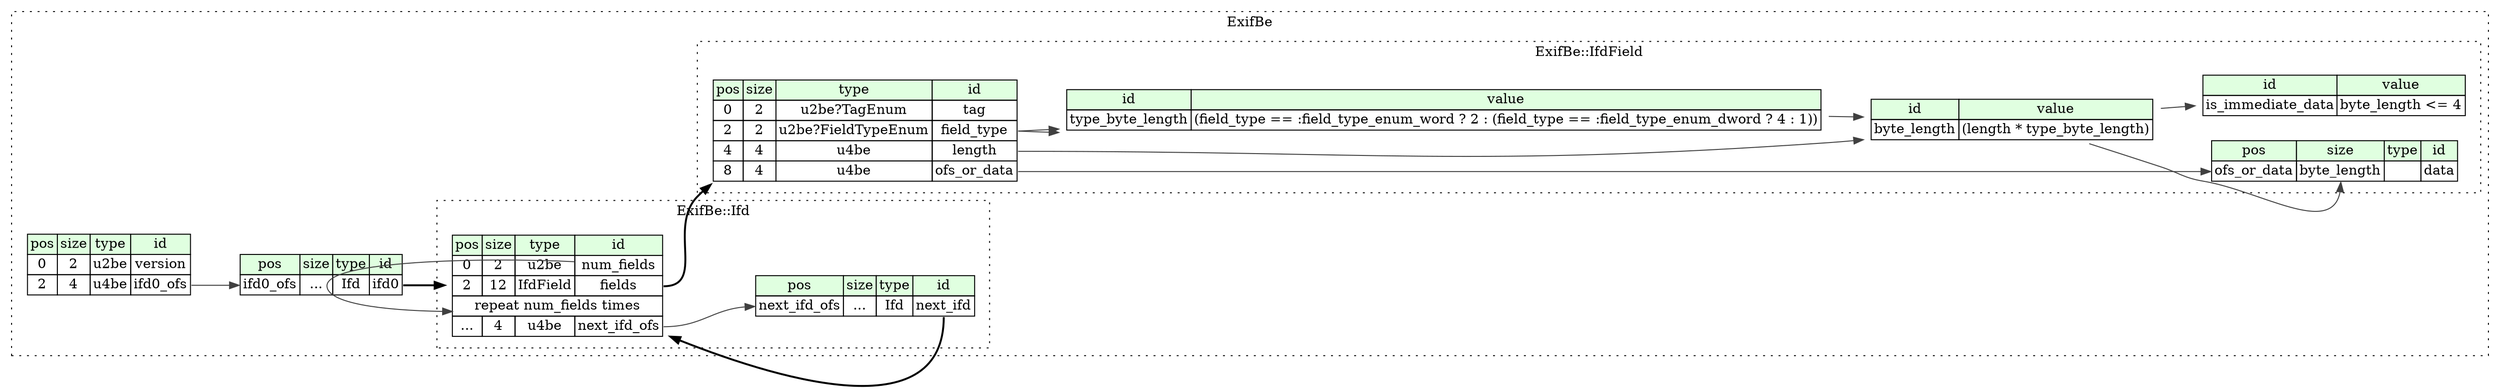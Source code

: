 digraph {
	rankdir=LR;
	node [shape=plaintext];
	subgraph cluster__exif_be {
		label="ExifBe";
		graph[style=dotted];

		exif_be__seq [label=<<TABLE BORDER="0" CELLBORDER="1" CELLSPACING="0">
			<TR><TD BGCOLOR="#E0FFE0">pos</TD><TD BGCOLOR="#E0FFE0">size</TD><TD BGCOLOR="#E0FFE0">type</TD><TD BGCOLOR="#E0FFE0">id</TD></TR>
			<TR><TD PORT="version_pos">0</TD><TD PORT="version_size">2</TD><TD>u2be</TD><TD PORT="version_type">version</TD></TR>
			<TR><TD PORT="ifd0_ofs_pos">2</TD><TD PORT="ifd0_ofs_size">4</TD><TD>u4be</TD><TD PORT="ifd0_ofs_type">ifd0_ofs</TD></TR>
		</TABLE>>];
		exif_be__inst__ifd0 [label=<<TABLE BORDER="0" CELLBORDER="1" CELLSPACING="0">
			<TR><TD BGCOLOR="#E0FFE0">pos</TD><TD BGCOLOR="#E0FFE0">size</TD><TD BGCOLOR="#E0FFE0">type</TD><TD BGCOLOR="#E0FFE0">id</TD></TR>
			<TR><TD PORT="ifd0_pos">ifd0_ofs</TD><TD PORT="ifd0_size">...</TD><TD>Ifd</TD><TD PORT="ifd0_type">ifd0</TD></TR>
		</TABLE>>];
		subgraph cluster__ifd {
			label="ExifBe::Ifd";
			graph[style=dotted];

			ifd__seq [label=<<TABLE BORDER="0" CELLBORDER="1" CELLSPACING="0">
				<TR><TD BGCOLOR="#E0FFE0">pos</TD><TD BGCOLOR="#E0FFE0">size</TD><TD BGCOLOR="#E0FFE0">type</TD><TD BGCOLOR="#E0FFE0">id</TD></TR>
				<TR><TD PORT="num_fields_pos">0</TD><TD PORT="num_fields_size">2</TD><TD>u2be</TD><TD PORT="num_fields_type">num_fields</TD></TR>
				<TR><TD PORT="fields_pos">2</TD><TD PORT="fields_size">12</TD><TD>IfdField</TD><TD PORT="fields_type">fields</TD></TR>
				<TR><TD COLSPAN="4" PORT="fields__repeat">repeat num_fields times</TD></TR>
				<TR><TD PORT="next_ifd_ofs_pos">...</TD><TD PORT="next_ifd_ofs_size">4</TD><TD>u4be</TD><TD PORT="next_ifd_ofs_type">next_ifd_ofs</TD></TR>
			</TABLE>>];
			ifd__inst__next_ifd [label=<<TABLE BORDER="0" CELLBORDER="1" CELLSPACING="0">
				<TR><TD BGCOLOR="#E0FFE0">pos</TD><TD BGCOLOR="#E0FFE0">size</TD><TD BGCOLOR="#E0FFE0">type</TD><TD BGCOLOR="#E0FFE0">id</TD></TR>
				<TR><TD PORT="next_ifd_pos">next_ifd_ofs</TD><TD PORT="next_ifd_size">...</TD><TD>Ifd</TD><TD PORT="next_ifd_type">next_ifd</TD></TR>
			</TABLE>>];
		}
		subgraph cluster__ifd_field {
			label="ExifBe::IfdField";
			graph[style=dotted];

			ifd_field__seq [label=<<TABLE BORDER="0" CELLBORDER="1" CELLSPACING="0">
				<TR><TD BGCOLOR="#E0FFE0">pos</TD><TD BGCOLOR="#E0FFE0">size</TD><TD BGCOLOR="#E0FFE0">type</TD><TD BGCOLOR="#E0FFE0">id</TD></TR>
				<TR><TD PORT="tag_pos">0</TD><TD PORT="tag_size">2</TD><TD>u2be?TagEnum</TD><TD PORT="tag_type">tag</TD></TR>
				<TR><TD PORT="field_type_pos">2</TD><TD PORT="field_type_size">2</TD><TD>u2be?FieldTypeEnum</TD><TD PORT="field_type_type">field_type</TD></TR>
				<TR><TD PORT="length_pos">4</TD><TD PORT="length_size">4</TD><TD>u4be</TD><TD PORT="length_type">length</TD></TR>
				<TR><TD PORT="ofs_or_data_pos">8</TD><TD PORT="ofs_or_data_size">4</TD><TD>u4be</TD><TD PORT="ofs_or_data_type">ofs_or_data</TD></TR>
			</TABLE>>];
			ifd_field__inst__type_byte_length [label=<<TABLE BORDER="0" CELLBORDER="1" CELLSPACING="0">
				<TR><TD BGCOLOR="#E0FFE0">id</TD><TD BGCOLOR="#E0FFE0">value</TD></TR>
				<TR><TD>type_byte_length</TD><TD>(field_type == :field_type_enum_word ? 2 : (field_type == :field_type_enum_dword ? 4 : 1))</TD></TR>
			</TABLE>>];
			ifd_field__inst__byte_length [label=<<TABLE BORDER="0" CELLBORDER="1" CELLSPACING="0">
				<TR><TD BGCOLOR="#E0FFE0">id</TD><TD BGCOLOR="#E0FFE0">value</TD></TR>
				<TR><TD>byte_length</TD><TD>(length * type_byte_length)</TD></TR>
			</TABLE>>];
			ifd_field__inst__is_immediate_data [label=<<TABLE BORDER="0" CELLBORDER="1" CELLSPACING="0">
				<TR><TD BGCOLOR="#E0FFE0">id</TD><TD BGCOLOR="#E0FFE0">value</TD></TR>
				<TR><TD>is_immediate_data</TD><TD>byte_length &lt;= 4</TD></TR>
			</TABLE>>];
			ifd_field__inst__data [label=<<TABLE BORDER="0" CELLBORDER="1" CELLSPACING="0">
				<TR><TD BGCOLOR="#E0FFE0">pos</TD><TD BGCOLOR="#E0FFE0">size</TD><TD BGCOLOR="#E0FFE0">type</TD><TD BGCOLOR="#E0FFE0">id</TD></TR>
				<TR><TD PORT="data_pos">ofs_or_data</TD><TD PORT="data_size">byte_length</TD><TD></TD><TD PORT="data_type">data</TD></TR>
			</TABLE>>];
		}
	}
	exif_be__seq:ifd0_ofs_type -> exif_be__inst__ifd0:ifd0_pos [color="#404040"];
	exif_be__inst__ifd0:ifd0_type -> ifd__seq [style=bold];
	ifd__seq:fields_type -> ifd_field__seq [style=bold];
	ifd__seq:num_fields_type -> ifd__seq:fields__repeat [color="#404040"];
	ifd__seq:next_ifd_ofs_type -> ifd__inst__next_ifd:next_ifd_pos [color="#404040"];
	ifd__inst__next_ifd:next_ifd_type -> ifd__seq [style=bold];
	ifd_field__seq:field_type_type -> ifd_field__inst__type_byte_length [color="#404040"];
	ifd_field__seq:field_type_type -> ifd_field__inst__type_byte_length [color="#404040"];
	ifd_field__seq:length_type -> ifd_field__inst__byte_length [color="#404040"];
	ifd_field__inst__type_byte_length:type_byte_length_type -> ifd_field__inst__byte_length [color="#404040"];
	ifd_field__inst__byte_length:byte_length_type -> ifd_field__inst__is_immediate_data [color="#404040"];
	ifd_field__seq:ofs_or_data_type -> ifd_field__inst__data:data_pos [color="#404040"];
	ifd_field__inst__byte_length:byte_length_type -> ifd_field__inst__data:data_size [color="#404040"];
}
